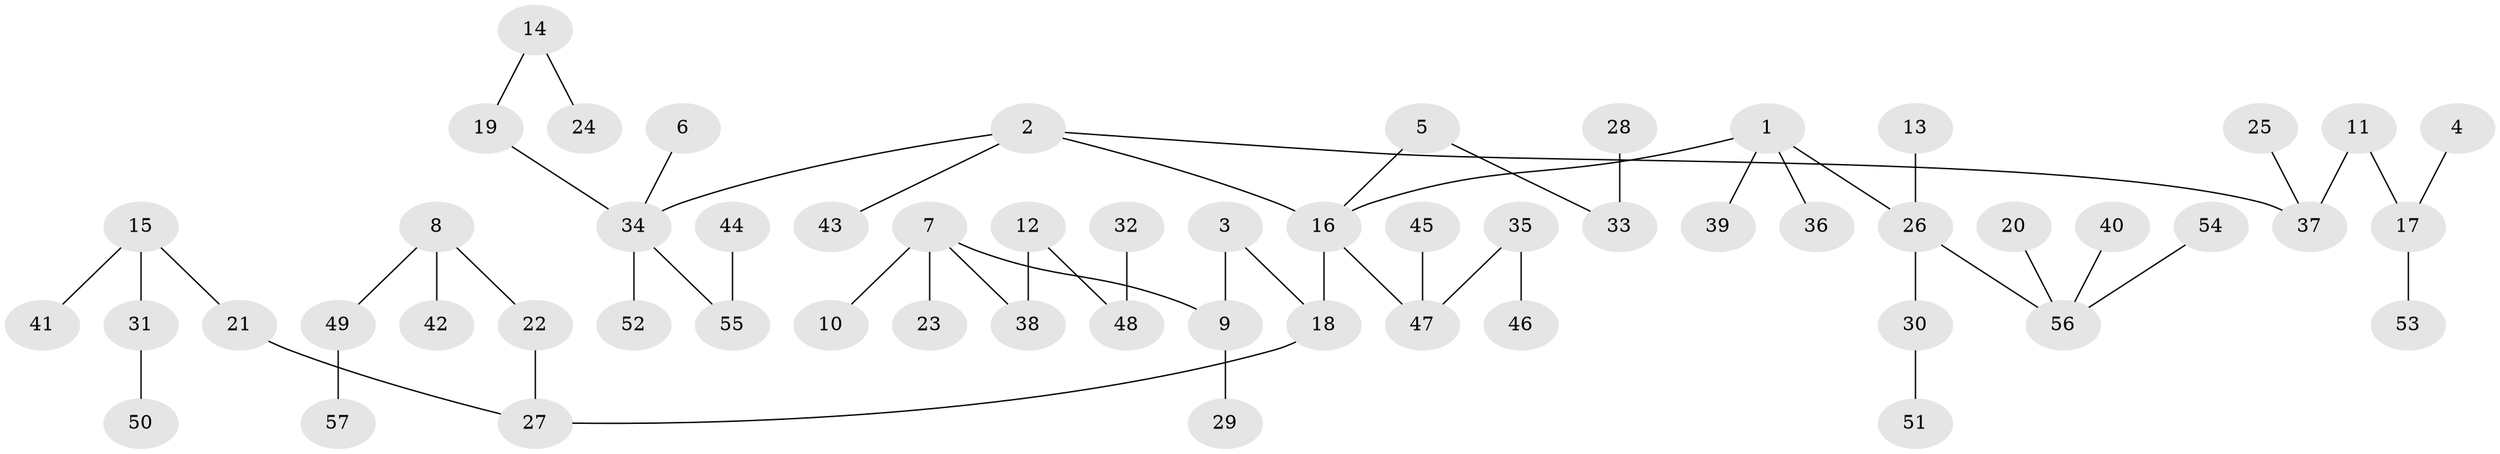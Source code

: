 // original degree distribution, {4: 0.0782608695652174, 5: 0.017391304347826087, 6: 0.017391304347826087, 3: 0.16521739130434782, 2: 0.20869565217391303, 7: 0.008695652173913044, 1: 0.5043478260869565}
// Generated by graph-tools (version 1.1) at 2025/02/03/09/25 03:02:23]
// undirected, 57 vertices, 56 edges
graph export_dot {
graph [start="1"]
  node [color=gray90,style=filled];
  1;
  2;
  3;
  4;
  5;
  6;
  7;
  8;
  9;
  10;
  11;
  12;
  13;
  14;
  15;
  16;
  17;
  18;
  19;
  20;
  21;
  22;
  23;
  24;
  25;
  26;
  27;
  28;
  29;
  30;
  31;
  32;
  33;
  34;
  35;
  36;
  37;
  38;
  39;
  40;
  41;
  42;
  43;
  44;
  45;
  46;
  47;
  48;
  49;
  50;
  51;
  52;
  53;
  54;
  55;
  56;
  57;
  1 -- 16 [weight=1.0];
  1 -- 26 [weight=1.0];
  1 -- 36 [weight=1.0];
  1 -- 39 [weight=1.0];
  2 -- 16 [weight=1.0];
  2 -- 34 [weight=1.0];
  2 -- 37 [weight=1.0];
  2 -- 43 [weight=1.0];
  3 -- 9 [weight=1.0];
  3 -- 18 [weight=1.0];
  4 -- 17 [weight=1.0];
  5 -- 16 [weight=1.0];
  5 -- 33 [weight=1.0];
  6 -- 34 [weight=1.0];
  7 -- 9 [weight=1.0];
  7 -- 10 [weight=1.0];
  7 -- 23 [weight=1.0];
  7 -- 38 [weight=1.0];
  8 -- 22 [weight=1.0];
  8 -- 42 [weight=1.0];
  8 -- 49 [weight=1.0];
  9 -- 29 [weight=1.0];
  11 -- 17 [weight=1.0];
  11 -- 37 [weight=1.0];
  12 -- 38 [weight=1.0];
  12 -- 48 [weight=1.0];
  13 -- 26 [weight=1.0];
  14 -- 19 [weight=1.0];
  14 -- 24 [weight=1.0];
  15 -- 21 [weight=1.0];
  15 -- 31 [weight=1.0];
  15 -- 41 [weight=1.0];
  16 -- 18 [weight=1.0];
  16 -- 47 [weight=1.0];
  17 -- 53 [weight=1.0];
  18 -- 27 [weight=1.0];
  19 -- 34 [weight=1.0];
  20 -- 56 [weight=1.0];
  21 -- 27 [weight=1.0];
  22 -- 27 [weight=1.0];
  25 -- 37 [weight=1.0];
  26 -- 30 [weight=1.0];
  26 -- 56 [weight=1.0];
  28 -- 33 [weight=1.0];
  30 -- 51 [weight=1.0];
  31 -- 50 [weight=1.0];
  32 -- 48 [weight=1.0];
  34 -- 52 [weight=1.0];
  34 -- 55 [weight=1.0];
  35 -- 46 [weight=1.0];
  35 -- 47 [weight=1.0];
  40 -- 56 [weight=1.0];
  44 -- 55 [weight=1.0];
  45 -- 47 [weight=1.0];
  49 -- 57 [weight=1.0];
  54 -- 56 [weight=1.0];
}
